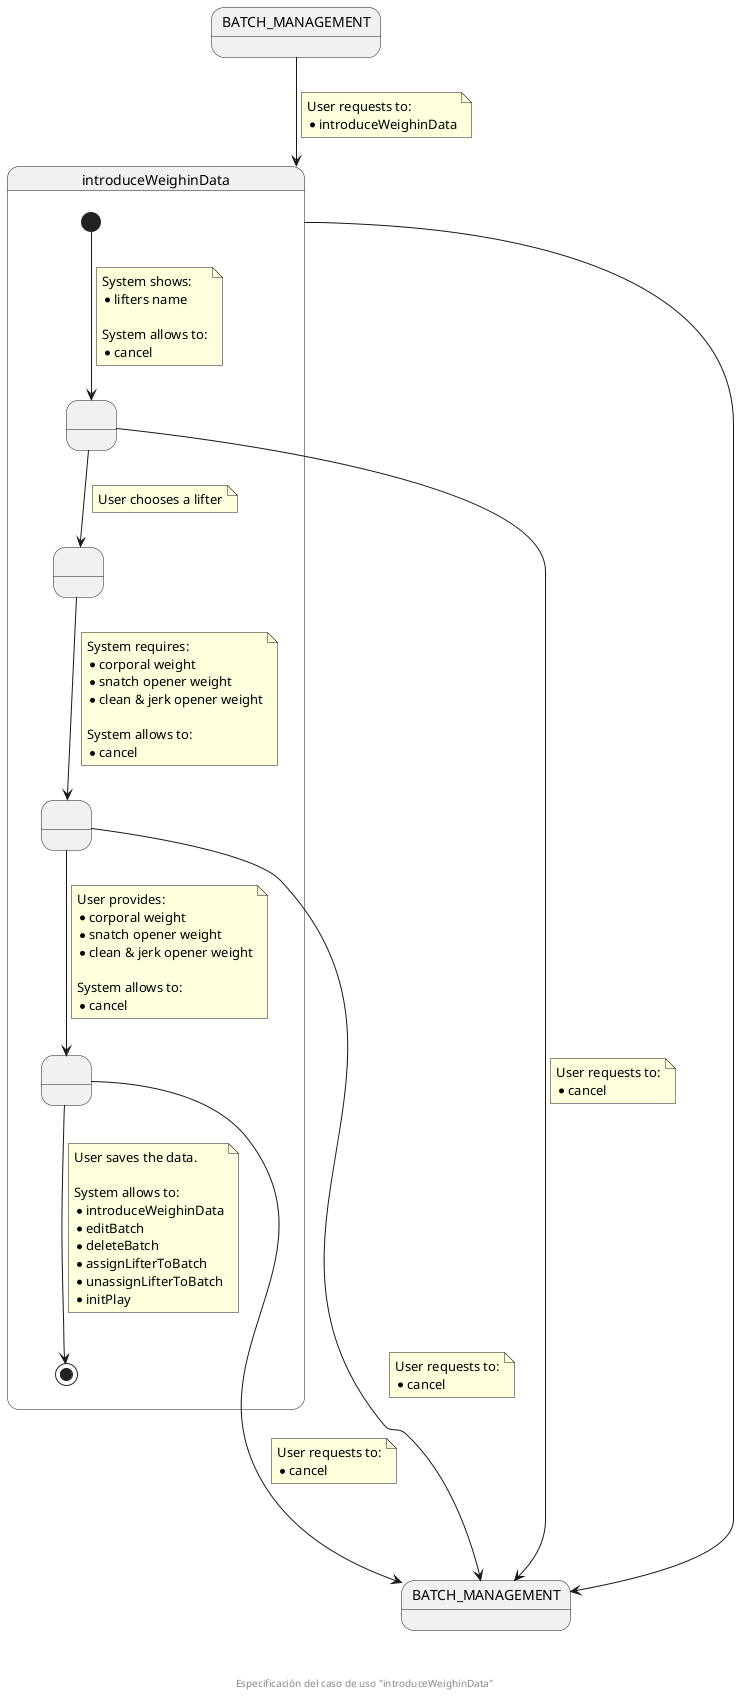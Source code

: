@startuml
state BATCH_MANAGEMENT
state "BATCH_MANAGEMENT" as BATCH_MANAGEMENT_F
state introduceWeighinData {
  state " " as SHOWED_LIFTERS
  state " " as CHOSEN_LIFTER
  state " " as REQUIRED_DATA
  state " " as PROVIDED_DATA

  [*] --> SHOWED_LIFTERS
  note on link
    System shows:
    * lifters name

    System allows to:
    * cancel
  end note
  
  SHOWED_LIFTERS --> CHOSEN_LIFTER
  note on link
    User chooses a lifter
  end note

  SHOWED_LIFTERS -down-> BATCH_MANAGEMENT_F
  note on link
    User requests to:
    * cancel
  end note

  CHOSEN_LIFTER --> REQUIRED_DATA
  note on link
    System requires:
    * corporal weight
    * snatch opener weight
    * clean & jerk opener weight

    System allows to:
    * cancel
  end note

  REQUIRED_DATA -down---> BATCH_MANAGEMENT_F
  note on link
    User requests to:
    * cancel
  end note

  REQUIRED_DATA --> PROVIDED_DATA
  note on link
    User provides:
    * corporal weight
    * snatch opener weight
    * clean & jerk opener weight

    System allows to:
    * cancel
  end note

  PROVIDED_DATA --> [*]
  note on link
    User saves the data.

    System allows to:
    * introduceWeighinData
    * editBatch
    * deleteBatch
    * assignLifterToBatch
    * unassignLifterToBatch
    * initPlay
  end note

  PROVIDED_DATA -down---> BATCH_MANAGEMENT_F
  note on link
    User requests to:
    * cancel
  end note
}

BATCH_MANAGEMENT --> introduceWeighinData
note on link
  User requests to:
  * introduceWeighinData
end note

introduceWeighinData ------> BATCH_MANAGEMENT_F

footer \n\n\n Especificación del caso de uso "introduceWeighinData"
@enduml
